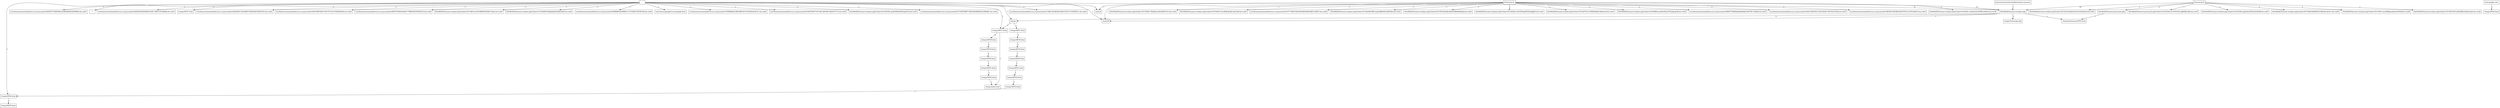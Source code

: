 digraph {
node [shape=record];
"0x55d5a539c6e0" [label="-"];
"0x55d5a539e220" [label="/cas/themes/insa/media/favicon.ico;jsessionid=ECC02D7B807C9B1B2299BA9E325800BC.dsi-vm03"];
"0x55d5a539e300" [label="/SiteWebIF/Intranet-etudiant.php"];
"0x55d5a539e3b0" [label="/notesif"];
"0x55d5a539e430" [label="/notesif/"];
"0x55d5a539e630" [label="/cas/themes/insa/media/favicon.ico;jsessionid=1108212834EA61DD4CCDF371CE0DDF31.dsi-vm04"];
"0x55d5a539d9d0" [label="if.insa-lyon.fr/"];
"0x55d5a539e790" [label="if.insa-lyon.fr-"];
"0x55d5a539e850" [label="/SiteWebIF/Intranet-etudiant.php?ticket=ST-19308-v7fPgl3hcmHt4NRvX7n5-dsi-vm04"];
"0x55d5a539e970" [label="/temps/3IF37.html"];
"0x55d5a539ea10" [label="/temps/3IF38.html"];
"0x55d5a539eab0" [label="/temps/3IF39.html"];
"0x55d5a539eb50" [label="/temps/3IF40.html"];
"0x55d5a539ecb0" [label="/stages/Listestage.php"];
"0x55d5a539ee40" [label="/temps/"];
"0x55d5a539ed30" [label="/temps/index.html"];
"0x55d5a539f040" [label="/cas/themes/insa/media/favicon.ico;jsessionid=665627F780692B12EA65060DE403DBE8.dsi-vm04"];
"0x55d5a539f120" [label="/temps/4IF44.html"];
"0x55d5a539f1a0" [label="/"];
"0x55d5a539f280" [label="/SiteWebIF/Intranet-etudiant.php?ticket=ST-19442-CGw3IEKcJt5tkCegUuD9-dsi-vm04"];
"0x55d5a539e750" [label="/SiteWebIF/Intranet-etudiant.php?ticket=ST-19448-HQIM6TGsVJOOFyu9r3t1-dsi-vm04"];
"0x55d5a539f420" [label="/SiteWebIF/Intranet-etudiant.php?ticket=ST-19452-1jce9NBgrmEpQwOF0td9-dsi-vm04"];
"0x55d5a539f720" [label="/SiteWebIF/Intranet-etudiant.php?ticket=ST-19453-KUridZwB9h22Qkw6t2ph-dsi-vm04"];
"0x55d5a539f860" [label="/cas/themes/insa/media/favicon.ico;jsessionid=33717D8FCDEA3ED485EAB3288E130DE3.dsi-vm04"];
"0x55d5a539fac0" [label="www.google.com-"];
"0x55d5a539fb00" [label="/temps/3IF44.html"];
"0x55d5a539fb80" [label="if.insa-lyon.fr/recherche/laboratoires-associes"];
"0x55d5a539fc80" [label="/SiteWebIF/Intranet-etudiant.php?ticket=ST-342400-BR7eop2OiRKoWEwXPEMQ-dsi-vm03"];
"0x55d5a539fe20" [label="/temps/3IF41.html"];
"0x55d5a539fee0" [label="/temps/3IF42.html"];
"0x55d5a539ffe0" [label="/cas/themes/insa/media/favicon.ico;jsessionid=640920203D0DDDC61BC720EC1D1ADA68.dsi-vm03"];
"0x55d5a53a0280" [label="/temps/5IF47.html"];
"0x55d5a53a0360" [label="/cas/themes/insa/media/favicon.ico;jsessionid=2AD5D5071A22496C3495D3DF360F2E55.dsi-vm03"];
"0x55d5a53a0440" [label="/SiteWebIF/Intranet-etudiant.php?ticket=ST-19678-kh2Kx4DkoFhBYkRAHAXq-dsi-vm04"];
"0x55d5a53a0580" [label="/cas/themes/insa/media/favicon.ico;jsessionid=6C6C08976E471D57F312CC538346500A.dsi-vm04"];
"0x55d5a53a06e0" [label="/SiteWebIF/Intranet-etudiant.php?ticket=ST-342623-uVkCMVoq9NTZOoIgJhJO-dsi-vm03"];
"0x55d5a53a0880" [label="/cas/themes/insa/media/favicon.ico;jsessionid=DD8797EB34204AC770BD56F295585520.dsi-vm04"];
"0x55d5a53a0a60" [label="/SiteWebIF/Intranet-etudiant.php?ticket=ST-19823-ieePC0fRHEYdDQS7vQqO-dsi-vm04"];
"0x55d5a53a0b80" [label="/temps/4IF37.html"];
"0x55d5a53a0b40" [label="/temps/4IF38.html"];
"0x55d5a53a0cc0" [label="/temps/4IF39.html"];
"0x55d5a53a0dc0" [label="/temps/4IF40.html"];
"0x55d5a53a0ec0" [label="/temps/4IF41.html"];
"0x55d5a53a0fc0" [label="/temps/4IF42.html"];
"0x55d5a53a10c0" [label="/temps/4IF43.html"];
"0x55d5a53a1280" [label="/temps/4IF45.html"];
"0x55d5a53a1460" [label="/SiteWebIF/Intranet-etudiant.php?ticket=ST-342699-X50gtfEpf5o9tdfrSnK4-dsi-vm03"];
"0x55d5a53a1300" [label="/SiteWebIF/Intranet-etudiant.php?ticket=ST-342763-eUNX90FjIfaECKlzhGcH-dsi-vm03"];
"0x55d5a53a15e0" [label="/temps/SoutenancesPFE.html"];
"0x55d5a53a1690" [label="/cas/themes/insa/media/favicon.ico;jsessionid=D608B9E2E4086B111372384FC0FEB79D.dsi-vm04"];
"0x55d5a53a1890" [label="/chercheurs/gcaplat/versionologie.html"];
"0x55d5a53a19d0" [label="/cas/themes/insa/media/favicon.ico;jsessionid=CFB94B626C9B1E8BC4CF1F0E0D41DC4C.dsi-vm04"];
"0x55d5a53a1ae0" [label="/SiteWebIF/Intranet-etudiant.php?ticket=ST-20080-hycMmVPg237ZS24go4QD-dsi-vm04"];
"0x55d5a539fbc0" [label="/SiteWebIF/Intranet-etudiant.php?ticket=ST-20120-6thEAtvZYsFiuf3A4z4d-dsi-vm04"];
"0x55d5a53a1c20" [label="/cas/themes/insa/media/favicon.ico;jsessionid=5B99C7D6EB49AA2B9AAF3DD7B7128296.dsi-vm03"];
"0x55d5a53a1ec0" [label="/cas/themes/insa/media/favicon.ico;jsessionid=3D227DD976CCC8120204C76FCE297A5A.dsi-vm03"];
"0x55d5a53a2080" [label="/cas/themes/insa/media/favicon.ico;jsessionid=38D3D572D3B532567D072121FE3A4F23.dsi-vm03"];
"0x55d5a53a21f0" [label="/SiteWebIF/Intranet-etudiant.php?ticket=ST-20361-woDr42sSvX7JRUsbWt6e-dsi-vm04"];
"0x55d5a53a2390" [label="/cas/themes/insa/media/favicon.ico;jsessionid=F2287F8CE73F146C3DFD4FC863475715.dsi-vm03"];
"0x55d5a53a2510" [label="/SiteWebIF/Intranet-etudiant.php?ticket=ST-343300-cjh3feN0WaHM5spIIeTQ-dsi-vm03"];
"0x55d5a53a25f0" [label="/SiteWebIF/Intranet-personnel.php"];
"0x55d5a53a21b0" [label="/SiteWebIF/Intranet-personnel.php?ticket=ST-343304-nCCSPVLi91zqB04K2wKh-dsi-vm03"];
"0x55d5a53a2670" [label="/SiteWebIF/Intranet-etudiant.php?ticket=ST-343326-yjqfchbnCRUkUIxhFi9B-dsi-vm03"];
"0x55d5a539c6e0" -> "0x55d5a539e220" [label="1"];
"0x55d5a539c6e0" -> "0x55d5a539e300" [label="9"];
"0x55d5a539d9d0" -> "0x55d5a539e300" [label="16"];
"0x55d5a539e790" -> "0x55d5a539e300" [label="13"];
"0x55d5a539fb80" -> "0x55d5a539e300" [label="1"];
"0x55d5a539c6e0" -> "0x55d5a539e3b0" [label="1"];
"0x55d5a539e790" -> "0x55d5a539e3b0" [label="1"];
"0x55d5a539c6e0" -> "0x55d5a539e430" [label="1"];
"0x55d5a539e300" -> "0x55d5a539e430" [label="1"];
"0x55d5a539e790" -> "0x55d5a539e430" [label="1"];
"0x55d5a539c6e0" -> "0x55d5a539e630" [label="1"];
"0x55d5a539d9d0" -> "0x55d5a539e750" [label="1"];
"0x55d5a539e790" -> "0x55d5a539e850" [label="1"];
"0x55d5a539c6e0" -> "0x55d5a539e970" [label="1"];
"0x55d5a539ee40" -> "0x55d5a539e970" [label="7"];
"0x55d5a539e970" -> "0x55d5a539ea10" [label="6"];
"0x55d5a539ea10" -> "0x55d5a539eab0" [label="5"];
"0x55d5a539eab0" -> "0x55d5a539eb50" [label="4"];
"0x55d5a539e300" -> "0x55d5a539ecb0" [label="5"];
"0x55d5a539e970" -> "0x55d5a539ed30" [label="1"];
"0x55d5a539fee0" -> "0x55d5a539ed30" [label="1"];
"0x55d5a539c6e0" -> "0x55d5a539ee40" [label="1"];
"0x55d5a539e300" -> "0x55d5a539ee40" [label="2"];
"0x55d5a539c6e0" -> "0x55d5a539f040" [label="1"];
"0x55d5a539c6e0" -> "0x55d5a539f120" [label="1"];
"0x55d5a53a10c0" -> "0x55d5a539f120" [label="1"];
"0x55d5a539c6e0" -> "0x55d5a539f1a0" [label="1"];
"0x55d5a539e790" -> "0x55d5a539f280" [label="1"];
"0x55d5a539d9d0" -> "0x55d5a539f420" [label="1"];
"0x55d5a539d9d0" -> "0x55d5a539f720" [label="1"];
"0x55d5a539e790" -> "0x55d5a539f860" [label="1"];
"0x55d5a539fac0" -> "0x55d5a539fb00" [label="1"];
"0x55d5a539d9d0" -> "0x55d5a539fbc0" [label="1"];
"0x55d5a539e790" -> "0x55d5a539fc80" [label="1"];
"0x55d5a539eb50" -> "0x55d5a539fe20" [label="1"];
"0x55d5a539fe20" -> "0x55d5a539fee0" [label="1"];
"0x55d5a539c6e0" -> "0x55d5a539ffe0" [label="1"];
"0x55d5a539c6e0" -> "0x55d5a53a0280" [label="1"];
"0x55d5a539c6e0" -> "0x55d5a53a0360" [label="1"];
"0x55d5a539e790" -> "0x55d5a53a0440" [label="1"];
"0x55d5a539c6e0" -> "0x55d5a53a0580" [label="1"];
"0x55d5a539e790" -> "0x55d5a53a06e0" [label="1"];
"0x55d5a539c6e0" -> "0x55d5a53a0880" [label="1"];
"0x55d5a539c6e0" -> "0x55d5a53a0a60" [label="1"];
"0x55d5a53a0b80" -> "0x55d5a53a0b40" [label="3"];
"0x55d5a539ee40" -> "0x55d5a53a0b80" [label="2"];
"0x55d5a53a0b40" -> "0x55d5a53a0cc0" [label="2"];
"0x55d5a53a0cc0" -> "0x55d5a53a0dc0" [label="1"];
"0x55d5a53a0dc0" -> "0x55d5a53a0ec0" [label="1"];
"0x55d5a53a0ec0" -> "0x55d5a53a0fc0" [label="1"];
"0x55d5a53a0fc0" -> "0x55d5a53a10c0" [label="1"];
"0x55d5a539f120" -> "0x55d5a53a1280" [label="1"];
"0x55d5a539e790" -> "0x55d5a53a1300" [label="1"];
"0x55d5a539c6e0" -> "0x55d5a53a1460" [label="1"];
"0x55d5a539e300" -> "0x55d5a53a15e0" [label="1"];
"0x55d5a53a25f0" -> "0x55d5a53a15e0" [label="1"];
"0x55d5a539c6e0" -> "0x55d5a53a1690" [label="1"];
"0x55d5a539c6e0" -> "0x55d5a53a1890" [label="1"];
"0x55d5a539c6e0" -> "0x55d5a53a19d0" [label="1"];
"0x55d5a539e790" -> "0x55d5a53a1ae0" [label="1"];
"0x55d5a539e790" -> "0x55d5a53a1c20" [label="1"];
"0x55d5a539e790" -> "0x55d5a53a1ec0" [label="1"];
"0x55d5a539e790" -> "0x55d5a53a2080" [label="1"];
"0x55d5a539d9d0" -> "0x55d5a53a21b0" [label="1"];
"0x55d5a539e790" -> "0x55d5a53a21f0" [label="1"];
"0x55d5a539c6e0" -> "0x55d5a53a2390" [label="1"];
"0x55d5a539c6e0" -> "0x55d5a53a2510" [label="1"];
"0x55d5a539d9d0" -> "0x55d5a53a25f0" [label="2"];
"0x55d5a539d9d0" -> "0x55d5a53a2670" [label="1"];
}
